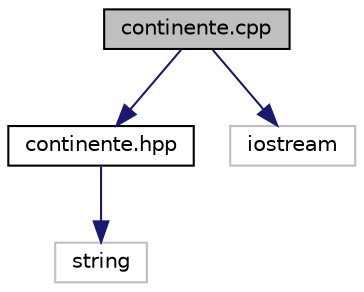 digraph "continente.cpp"
{
 // LATEX_PDF_SIZE
  edge [fontname="Helvetica",fontsize="10",labelfontname="Helvetica",labelfontsize="10"];
  node [fontname="Helvetica",fontsize="10",shape=record];
  Node1 [label="continente.cpp",height=0.2,width=0.4,color="black", fillcolor="grey75", style="filled", fontcolor="black",tooltip="Se realizan las definiciones de la clase Planeta, sus métdos y atributos."];
  Node1 -> Node2 [color="midnightblue",fontsize="10",style="solid",fontname="Helvetica"];
  Node2 [label="continente.hpp",height=0.2,width=0.4,color="black", fillcolor="white", style="filled",URL="$continente_8hpp.html",tooltip="Se realizan las declaraciones de la clase Planeta, sus métdos y atributos."];
  Node2 -> Node3 [color="midnightblue",fontsize="10",style="solid",fontname="Helvetica"];
  Node3 [label="string",height=0.2,width=0.4,color="grey75", fillcolor="white", style="filled",tooltip=" "];
  Node1 -> Node4 [color="midnightblue",fontsize="10",style="solid",fontname="Helvetica"];
  Node4 [label="iostream",height=0.2,width=0.4,color="grey75", fillcolor="white", style="filled",tooltip=" "];
}
